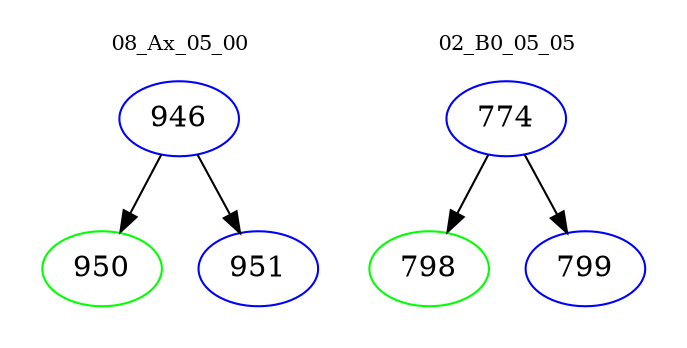 digraph{
subgraph cluster_0 {
color = white
label = "08_Ax_05_00";
fontsize=10;
T0_946 [label="946", color="blue"]
T0_946 -> T0_950 [color="black"]
T0_950 [label="950", color="green"]
T0_946 -> T0_951 [color="black"]
T0_951 [label="951", color="blue"]
}
subgraph cluster_1 {
color = white
label = "02_B0_05_05";
fontsize=10;
T1_774 [label="774", color="blue"]
T1_774 -> T1_798 [color="black"]
T1_798 [label="798", color="green"]
T1_774 -> T1_799 [color="black"]
T1_799 [label="799", color="blue"]
}
}
